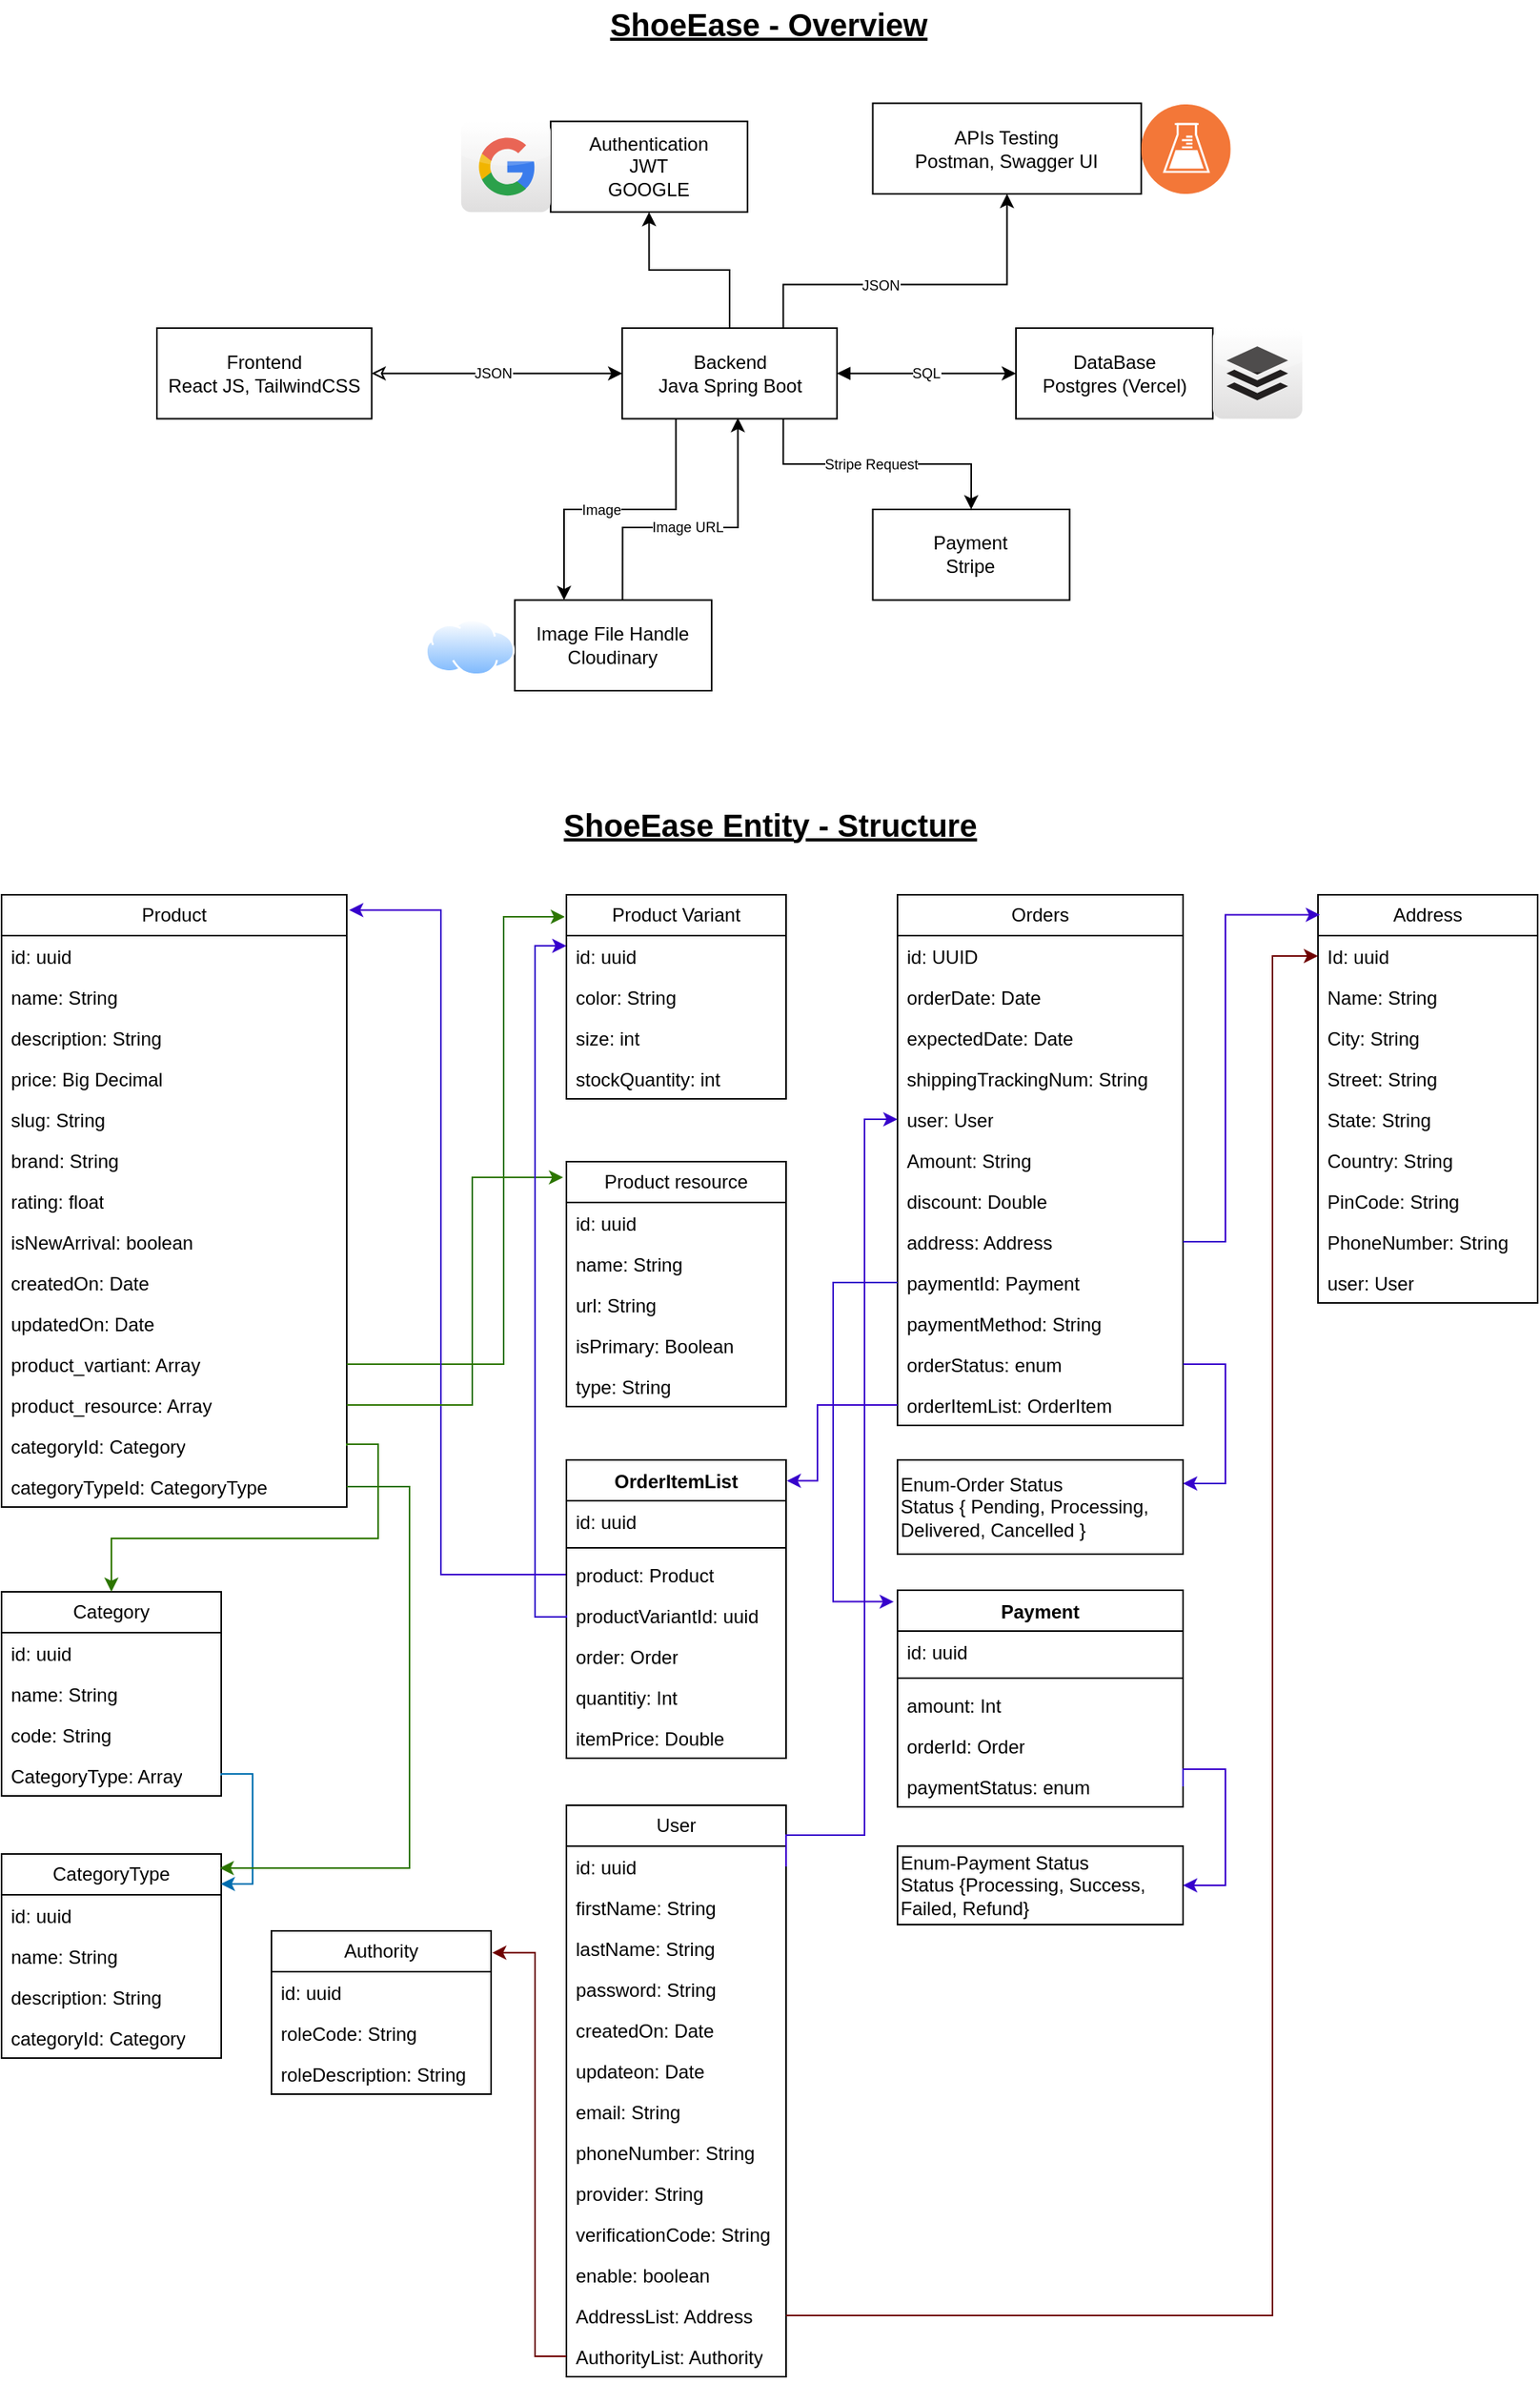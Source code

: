<mxfile version="28.2.7">
  <diagram name="Page-1" id="CezI7-oRxNXfgZPD77D8">
    <mxGraphModel dx="5673" dy="1873" grid="1" gridSize="10" guides="1" tooltips="1" connect="1" arrows="1" fold="1" page="1" pageScale="1" pageWidth="1100" pageHeight="850" background="#ffffff" math="0" shadow="0">
      <root>
        <mxCell id="0" />
        <mxCell id="1" parent="0" />
        <mxCell id="j6cdFjYOyo3_jv3cPoje-55" value="" style="group;strokeColor=none;" vertex="1" connectable="0" parent="1">
          <mxGeometry x="-2139" y="630" width="979" height="944" as="geometry" />
        </mxCell>
        <mxCell id="Wd_ysLeieM3UQZ-L9jFX-2" value="Orders" style="swimlane;fontStyle=0;childLayout=stackLayout;horizontal=1;startSize=26;fillColor=none;horizontalStack=0;resizeParent=1;resizeParentMax=0;resizeLast=0;collapsible=1;marginBottom=0;whiteSpace=wrap;html=1;" parent="j6cdFjYOyo3_jv3cPoje-55" vertex="1">
          <mxGeometry x="571" width="182" height="338" as="geometry" />
        </mxCell>
        <mxCell id="Wd_ysLeieM3UQZ-L9jFX-3" value="id: UUID" style="text;strokeColor=none;fillColor=none;align=left;verticalAlign=top;spacingLeft=4;spacingRight=4;overflow=hidden;rotatable=0;points=[[0,0.5],[1,0.5]];portConstraint=eastwest;whiteSpace=wrap;html=1;" parent="Wd_ysLeieM3UQZ-L9jFX-2" vertex="1">
          <mxGeometry y="26" width="182" height="26" as="geometry" />
        </mxCell>
        <mxCell id="Wd_ysLeieM3UQZ-L9jFX-5" value="orderDate: Date" style="text;strokeColor=none;fillColor=none;align=left;verticalAlign=top;spacingLeft=4;spacingRight=4;overflow=hidden;rotatable=0;points=[[0,0.5],[1,0.5]];portConstraint=eastwest;whiteSpace=wrap;html=1;" parent="Wd_ysLeieM3UQZ-L9jFX-2" vertex="1">
          <mxGeometry y="52" width="182" height="26" as="geometry" />
        </mxCell>
        <mxCell id="Wd_ysLeieM3UQZ-L9jFX-10" value="expectedDate: Date" style="text;strokeColor=none;fillColor=none;align=left;verticalAlign=top;spacingLeft=4;spacingRight=4;overflow=hidden;rotatable=0;points=[[0,0.5],[1,0.5]];portConstraint=eastwest;whiteSpace=wrap;html=1;" parent="Wd_ysLeieM3UQZ-L9jFX-2" vertex="1">
          <mxGeometry y="78" width="182" height="26" as="geometry" />
        </mxCell>
        <mxCell id="j6cdFjYOyo3_jv3cPoje-12" value="shippingTrackingNum: String" style="text;strokeColor=none;fillColor=none;align=left;verticalAlign=top;spacingLeft=4;spacingRight=4;overflow=hidden;rotatable=0;points=[[0,0.5],[1,0.5]];portConstraint=eastwest;whiteSpace=wrap;html=1;" vertex="1" parent="Wd_ysLeieM3UQZ-L9jFX-2">
          <mxGeometry y="104" width="182" height="26" as="geometry" />
        </mxCell>
        <mxCell id="j6cdFjYOyo3_jv3cPoje-13" value="user: User" style="text;strokeColor=none;fillColor=none;align=left;verticalAlign=top;spacingLeft=4;spacingRight=4;overflow=hidden;rotatable=0;points=[[0,0.5],[1,0.5]];portConstraint=eastwest;whiteSpace=wrap;html=1;" vertex="1" parent="Wd_ysLeieM3UQZ-L9jFX-2">
          <mxGeometry y="130" width="182" height="26" as="geometry" />
        </mxCell>
        <mxCell id="Wd_ysLeieM3UQZ-L9jFX-11" value="Amount: String" style="text;strokeColor=none;fillColor=none;align=left;verticalAlign=top;spacingLeft=4;spacingRight=4;overflow=hidden;rotatable=0;points=[[0,0.5],[1,0.5]];portConstraint=eastwest;whiteSpace=wrap;html=1;" parent="Wd_ysLeieM3UQZ-L9jFX-2" vertex="1">
          <mxGeometry y="156" width="182" height="26" as="geometry" />
        </mxCell>
        <mxCell id="j6cdFjYOyo3_jv3cPoje-15" value="discount: Double" style="text;strokeColor=none;fillColor=none;align=left;verticalAlign=top;spacingLeft=4;spacingRight=4;overflow=hidden;rotatable=0;points=[[0,0.5],[1,0.5]];portConstraint=eastwest;whiteSpace=wrap;html=1;" vertex="1" parent="Wd_ysLeieM3UQZ-L9jFX-2">
          <mxGeometry y="182" width="182" height="26" as="geometry" />
        </mxCell>
        <mxCell id="Wd_ysLeieM3UQZ-L9jFX-13" value="address: Address" style="text;strokeColor=none;fillColor=none;align=left;verticalAlign=top;spacingLeft=4;spacingRight=4;overflow=hidden;rotatable=0;points=[[0,0.5],[1,0.5]];portConstraint=eastwest;whiteSpace=wrap;html=1;" parent="Wd_ysLeieM3UQZ-L9jFX-2" vertex="1">
          <mxGeometry y="208" width="182" height="26" as="geometry" />
        </mxCell>
        <mxCell id="vIS2w4NYdQddxpPopDAP-5" value="paymentId: Payment" style="text;strokeColor=none;fillColor=none;align=left;verticalAlign=top;spacingLeft=4;spacingRight=4;overflow=hidden;rotatable=0;points=[[0,0.5],[1,0.5]];portConstraint=eastwest;whiteSpace=wrap;html=1;" parent="Wd_ysLeieM3UQZ-L9jFX-2" vertex="1">
          <mxGeometry y="234" width="182" height="26" as="geometry" />
        </mxCell>
        <mxCell id="Wd_ysLeieM3UQZ-L9jFX-4" value="paymentMethod: String&lt;div&gt;&lt;br&gt;&lt;/div&gt;" style="text;strokeColor=none;fillColor=none;align=left;verticalAlign=top;spacingLeft=4;spacingRight=4;overflow=hidden;rotatable=0;points=[[0,0.5],[1,0.5]];portConstraint=eastwest;whiteSpace=wrap;html=1;" parent="Wd_ysLeieM3UQZ-L9jFX-2" vertex="1">
          <mxGeometry y="260" width="182" height="26" as="geometry" />
        </mxCell>
        <mxCell id="Wd_ysLeieM3UQZ-L9jFX-12" value="orderStatus: enum" style="text;strokeColor=none;fillColor=none;align=left;verticalAlign=top;spacingLeft=4;spacingRight=4;overflow=hidden;rotatable=0;points=[[0,0.5],[1,0.5]];portConstraint=eastwest;whiteSpace=wrap;html=1;" parent="Wd_ysLeieM3UQZ-L9jFX-2" vertex="1">
          <mxGeometry y="286" width="182" height="26" as="geometry" />
        </mxCell>
        <mxCell id="j6cdFjYOyo3_jv3cPoje-14" value="orderItemList: OrderItem" style="text;strokeColor=none;fillColor=none;align=left;verticalAlign=top;spacingLeft=4;spacingRight=4;overflow=hidden;rotatable=0;points=[[0,0.5],[1,0.5]];portConstraint=eastwest;whiteSpace=wrap;html=1;" vertex="1" parent="Wd_ysLeieM3UQZ-L9jFX-2">
          <mxGeometry y="312" width="182" height="26" as="geometry" />
        </mxCell>
        <mxCell id="Wd_ysLeieM3UQZ-L9jFX-7" value="Enum-Order Status&lt;div&gt;Status { Pending, Processing, Delivered, Cancelled }&lt;/div&gt;" style="html=1;whiteSpace=wrap;align=left;" parent="j6cdFjYOyo3_jv3cPoje-55" vertex="1">
          <mxGeometry x="571" y="360" width="182" height="60" as="geometry" />
        </mxCell>
        <mxCell id="Wd_ysLeieM3UQZ-L9jFX-19" value="Address" style="swimlane;fontStyle=0;childLayout=stackLayout;horizontal=1;startSize=26;fillColor=none;horizontalStack=0;resizeParent=1;resizeParentMax=0;resizeLast=0;collapsible=1;marginBottom=0;whiteSpace=wrap;html=1;" parent="j6cdFjYOyo3_jv3cPoje-55" vertex="1">
          <mxGeometry x="839" width="140" height="260" as="geometry" />
        </mxCell>
        <mxCell id="Wd_ysLeieM3UQZ-L9jFX-20" value="Id: uuid" style="text;strokeColor=none;fillColor=none;align=left;verticalAlign=top;spacingLeft=4;spacingRight=4;overflow=hidden;rotatable=0;points=[[0,0.5],[1,0.5]];portConstraint=eastwest;whiteSpace=wrap;html=1;" parent="Wd_ysLeieM3UQZ-L9jFX-19" vertex="1">
          <mxGeometry y="26" width="140" height="26" as="geometry" />
        </mxCell>
        <mxCell id="Wd_ysLeieM3UQZ-L9jFX-21" value="Name: String" style="text;strokeColor=none;fillColor=none;align=left;verticalAlign=top;spacingLeft=4;spacingRight=4;overflow=hidden;rotatable=0;points=[[0,0.5],[1,0.5]];portConstraint=eastwest;whiteSpace=wrap;html=1;" parent="Wd_ysLeieM3UQZ-L9jFX-19" vertex="1">
          <mxGeometry y="52" width="140" height="26" as="geometry" />
        </mxCell>
        <mxCell id="Wd_ysLeieM3UQZ-L9jFX-22" value="City: String" style="text;strokeColor=none;fillColor=none;align=left;verticalAlign=top;spacingLeft=4;spacingRight=4;overflow=hidden;rotatable=0;points=[[0,0.5],[1,0.5]];portConstraint=eastwest;whiteSpace=wrap;html=1;" parent="Wd_ysLeieM3UQZ-L9jFX-19" vertex="1">
          <mxGeometry y="78" width="140" height="26" as="geometry" />
        </mxCell>
        <mxCell id="j6cdFjYOyo3_jv3cPoje-10" value="Street: String" style="text;strokeColor=none;fillColor=none;align=left;verticalAlign=top;spacingLeft=4;spacingRight=4;overflow=hidden;rotatable=0;points=[[0,0.5],[1,0.5]];portConstraint=eastwest;whiteSpace=wrap;html=1;" vertex="1" parent="Wd_ysLeieM3UQZ-L9jFX-19">
          <mxGeometry y="104" width="140" height="26" as="geometry" />
        </mxCell>
        <mxCell id="Wd_ysLeieM3UQZ-L9jFX-23" value="State: String" style="text;strokeColor=none;fillColor=none;align=left;verticalAlign=top;spacingLeft=4;spacingRight=4;overflow=hidden;rotatable=0;points=[[0,0.5],[1,0.5]];portConstraint=eastwest;whiteSpace=wrap;html=1;" parent="Wd_ysLeieM3UQZ-L9jFX-19" vertex="1">
          <mxGeometry y="130" width="140" height="26" as="geometry" />
        </mxCell>
        <mxCell id="Wd_ysLeieM3UQZ-L9jFX-24" value="Country: String" style="text;strokeColor=none;fillColor=none;align=left;verticalAlign=top;spacingLeft=4;spacingRight=4;overflow=hidden;rotatable=0;points=[[0,0.5],[1,0.5]];portConstraint=eastwest;whiteSpace=wrap;html=1;" parent="Wd_ysLeieM3UQZ-L9jFX-19" vertex="1">
          <mxGeometry y="156" width="140" height="26" as="geometry" />
        </mxCell>
        <mxCell id="Wd_ysLeieM3UQZ-L9jFX-25" value="PinCode: String" style="text;strokeColor=none;fillColor=none;align=left;verticalAlign=top;spacingLeft=4;spacingRight=4;overflow=hidden;rotatable=0;points=[[0,0.5],[1,0.5]];portConstraint=eastwest;whiteSpace=wrap;html=1;" parent="Wd_ysLeieM3UQZ-L9jFX-19" vertex="1">
          <mxGeometry y="182" width="140" height="26" as="geometry" />
        </mxCell>
        <mxCell id="j6cdFjYOyo3_jv3cPoje-9" value="PhoneNumber: String" style="text;strokeColor=none;fillColor=none;align=left;verticalAlign=top;spacingLeft=4;spacingRight=4;overflow=hidden;rotatable=0;points=[[0,0.5],[1,0.5]];portConstraint=eastwest;whiteSpace=wrap;html=1;" vertex="1" parent="Wd_ysLeieM3UQZ-L9jFX-19">
          <mxGeometry y="208" width="140" height="26" as="geometry" />
        </mxCell>
        <mxCell id="j6cdFjYOyo3_jv3cPoje-11" value="user: User" style="text;strokeColor=none;fillColor=none;align=left;verticalAlign=top;spacingLeft=4;spacingRight=4;overflow=hidden;rotatable=0;points=[[0,0.5],[1,0.5]];portConstraint=eastwest;whiteSpace=wrap;html=1;" vertex="1" parent="Wd_ysLeieM3UQZ-L9jFX-19">
          <mxGeometry y="234" width="140" height="26" as="geometry" />
        </mxCell>
        <mxCell id="Wd_ysLeieM3UQZ-L9jFX-27" value="Product" style="swimlane;fontStyle=0;childLayout=stackLayout;horizontal=1;startSize=26;fillColor=none;horizontalStack=0;resizeParent=1;resizeParentMax=0;resizeLast=0;collapsible=1;marginBottom=0;whiteSpace=wrap;html=1;" parent="j6cdFjYOyo3_jv3cPoje-55" vertex="1">
          <mxGeometry width="220" height="390" as="geometry" />
        </mxCell>
        <mxCell id="Wd_ysLeieM3UQZ-L9jFX-28" value="id: uuid" style="text;strokeColor=none;fillColor=none;align=left;verticalAlign=top;spacingLeft=4;spacingRight=4;overflow=hidden;rotatable=0;points=[[0,0.5],[1,0.5]];portConstraint=eastwest;whiteSpace=wrap;html=1;" parent="Wd_ysLeieM3UQZ-L9jFX-27" vertex="1">
          <mxGeometry y="26" width="220" height="26" as="geometry" />
        </mxCell>
        <mxCell id="Wd_ysLeieM3UQZ-L9jFX-29" value="name: String" style="text;strokeColor=none;fillColor=none;align=left;verticalAlign=top;spacingLeft=4;spacingRight=4;overflow=hidden;rotatable=0;points=[[0,0.5],[1,0.5]];portConstraint=eastwest;whiteSpace=wrap;html=1;" parent="Wd_ysLeieM3UQZ-L9jFX-27" vertex="1">
          <mxGeometry y="52" width="220" height="26" as="geometry" />
        </mxCell>
        <mxCell id="Wd_ysLeieM3UQZ-L9jFX-42" value="description: String" style="text;strokeColor=none;fillColor=none;align=left;verticalAlign=top;spacingLeft=4;spacingRight=4;overflow=hidden;rotatable=0;points=[[0,0.5],[1,0.5]];portConstraint=eastwest;whiteSpace=wrap;html=1;" parent="Wd_ysLeieM3UQZ-L9jFX-27" vertex="1">
          <mxGeometry y="78" width="220" height="26" as="geometry" />
        </mxCell>
        <mxCell id="j6cdFjYOyo3_jv3cPoje-1" value="price: Big Decimal" style="text;strokeColor=none;fillColor=none;align=left;verticalAlign=top;spacingLeft=4;spacingRight=4;overflow=hidden;rotatable=0;points=[[0,0.5],[1,0.5]];portConstraint=eastwest;whiteSpace=wrap;html=1;" vertex="1" parent="Wd_ysLeieM3UQZ-L9jFX-27">
          <mxGeometry y="104" width="220" height="26" as="geometry" />
        </mxCell>
        <mxCell id="Wd_ysLeieM3UQZ-L9jFX-30" value="slug:&lt;span style=&quot;color: rgba(0, 0, 0, 0); font-family: monospace; font-size: 0px; text-wrap-mode: nowrap;&quot;&gt;%3CmxGraphModel%3E%3Croot%3E%3CmxCell%20id%3D%220%22%2F%3E%3CmxCell%20id%3D%221%22%20parent%3D%220%22%2F%3E%3CmxCell%20id%3D%222%22%20value%3D%22color%3A%20String%22%20style%3D%22text%3BstrokeColor%3Dnone%3BfillColor%3Dnone%3Balign%3Dleft%3BverticalAlign%3Dtop%3BspacingLeft%3D4%3BspacingRight%3D4%3Boverflow%3Dhidden%3Brotatable%3D0%3Bpoints%3D%5B%5B0%2C0.5%5D%2C%5B1%2C0.5%5D%5D%3BportConstraint%3Deastwest%3BwhiteSpace%3Dwrap%3Bhtml%3D1%3B%22%20vertex%3D%221%22%20parent%3D%221%22%3E%3CmxGeometry%20x%3D%22-680%22%20y%3D%22478%22%20width%3D%22140%22%20height%3D%2226%22%20as%3D%22geometry%22%2F%3E%3C%2FmxCell%3E%3C%2Froot%3E%3C%2FmxGraphModel%3E&lt;/span&gt;&amp;nbsp;String&lt;span style=&quot;color: rgba(0, 0, 0, 0); font-family: monospace; font-size: 0px; text-wrap-mode: nowrap;&quot;&gt;%3CmxGraphModel%3E%3Croot%3E%3CmxCell%20id%3D%220%22%2F%3E%3CmxCell%20id%3D%221%22%20parent%3D%220%22%2F%3E%3CmxCell%20id%3D%222%22%20value%3D%22color%3A%20String%22%20style%3D%22text%3BstrokeColor%3Dnone%3BfillColor%3Dnone%3Balign%3Dleft%3BverticalAlign%3Dtop%3BspacingLeft%3D4%3BspacingRight%3D4%3Boverflow%3Dhidden%3Brotatable%3D0%3Bpoints%3D%5B%5B0%2C0.5%5D%2C%5B1%2C0.5%5D%5D%3BportConstraint%3Deastwest%3BwhiteSpace%3Dwrap%3Bhtml%3D1%3B%22%20vertex%3D%221%22%20parent%3D%221%22%3E%3CmxGeometry%20x%3D%22-680%22%20y%3D%22478%22%20width%3D%22140%22%20height%3D%2226%22%20as%3D%22geometry%22%2F%3E%3C%2FmxCell%3E%3C%2Froot%3E%3C%2FmxGraphModel%3E&lt;/span&gt;" style="text;strokeColor=none;fillColor=none;align=left;verticalAlign=top;spacingLeft=4;spacingRight=4;overflow=hidden;rotatable=0;points=[[0,0.5],[1,0.5]];portConstraint=eastwest;whiteSpace=wrap;html=1;" parent="Wd_ysLeieM3UQZ-L9jFX-27" vertex="1">
          <mxGeometry y="130" width="220" height="26" as="geometry" />
        </mxCell>
        <mxCell id="j6cdFjYOyo3_jv3cPoje-2" value="brand:&lt;span style=&quot;color: rgba(0, 0, 0, 0); font-family: monospace; font-size: 0px; text-wrap-mode: nowrap;&quot;&gt;%3CmxGraphModel%3E%3Croot%3E%3CmxCell%20id%3D%220%22%2F%3E%3CmxCell%20id%3D%221%22%20parent%3D%220%22%2F%3E%3CmxCell%20id%3D%222%22%20value%3D%22color%3A%20String%22%20style%3D%22text%3BstrokeColor%3Dnone%3BfillColor%3Dnone%3Balign%3Dleft%3BverticalAlign%3Dtop%3BspacingLeft%3D4%3BspacingRight%3D4%3Boverflow%3Dhidden%3Brotatable%3D0%3Bpoints%3D%5B%5B0%2C0.5%5D%2C%5B1%2C0.5%5D%5D%3BportConstraint%3Deastwest%3BwhiteSpace%3Dwrap%3Bhtml%3D1%3B%22%20vertex%3D%221%22%20parent%3D%221%22%3E%3CmxGeometry%20x%3D%22-680%22%20y%3D%22478%22%20width%3D%22140%22%20height%3D%2226%22%20as%3D%22geometry%22%2F%3E%3C%2FmxCell%3E%3C%2Froot%3E%3C%2FmxGraphModel%3E&lt;/span&gt;&amp;nbsp;String&lt;span style=&quot;color: rgba(0, 0, 0, 0); font-family: monospace; font-size: 0px; text-wrap-mode: nowrap;&quot;&gt;%3CmxGraphModel%3E%3Croot%3E%3CmxCell%20id%3D%220%22%2F%3E%3CmxCell%20id%3D%221%22%20parent%3D%220%22%2F%3E%3CmxCell%20id%3D%222%22%20value%3D%22color%3A%20String%22%20style%3D%22text%3BstrokeColor%3Dnone%3BfillColor%3Dnone%3Balign%3Dleft%3BverticalAlign%3Dtop%3BspacingLeft%3D4%3BspacingRight%3D4%3Boverflow%3Dhidden%3Brotatable%3D0%3Bpoints%3D%5B%5B0%2C0.5%5D%2C%5B1%2C0.5%5D%5D%3BportConstraint%3Deastwest%3BwhiteSpace%3Dwrap%3Bhtml%3D1%3B%22%20vertex%3D%221%22%20parent%3D%221%22%3E%3CmxGeometry%20x%3D%22-680%22%20y%3D%22478%22%20width%3D%22140%22%20height%3D%2226%22%20as%3D%22geometry%22%2F%3E%3C%2FmxCell%3E%3C%2Froot%3E%3C%2FmxGraphModel%3E&lt;/span&gt;" style="text;strokeColor=none;fillColor=none;align=left;verticalAlign=top;spacingLeft=4;spacingRight=4;overflow=hidden;rotatable=0;points=[[0,0.5],[1,0.5]];portConstraint=eastwest;whiteSpace=wrap;html=1;" vertex="1" parent="Wd_ysLeieM3UQZ-L9jFX-27">
          <mxGeometry y="156" width="220" height="26" as="geometry" />
        </mxCell>
        <mxCell id="j6cdFjYOyo3_jv3cPoje-3" value="rating:&lt;span style=&quot;color: rgba(0, 0, 0, 0); font-family: monospace; font-size: 0px; text-wrap-mode: nowrap;&quot;&gt;%3CmxGraphModel%3E%3Croot%3E%3CmxCell%20id%3D%220%22%2F%3E%3CmxCell%20id%3D%221%22%20parent%3D%220%22%2F%3E%3CmxCell%20id%3D%222%22%20value%3D%22color%3A%20String%22%20style%3D%22text%3BstrokeColor%3Dnone%3BfillColor%3Dnone%3Balign%3Dleft%3BverticalAlign%3Dtop%3BspacingLeft%3D4%3BspacingRight%3D4%3Boverflow%3Dhidden%3Brotatable%3D0%3Bpoints%3D%5B%5B0%2C0.5%5D%2C%5B1%2C0.5%5D%5D%3BportConstraint%3Deastwest%3BwhiteSpace%3Dwrap%3Bhtml%3D1%3B%22%20vertex%3D%221%22%20parent%3D%221%22%3E%3CmxGeometry%20x%3D%22-680%22%20y%3D%22478%22%20width%3D%22140%22%20height%3D%2226%22%20as%3D%22geometry%22%2F%3E%3C%2FmxCell%3E%3C%2Froot%3E%3C%2FmxGraphModel%3E&lt;/span&gt;&amp;nbsp;float&lt;span style=&quot;color: rgba(0, 0, 0, 0); font-family: monospace; font-size: 0px; text-wrap-mode: nowrap;&quot;&gt;%3CmxGraphModel%3E%3Croot%3E%3CmxCell%20id%3D%220%22%2F%3E%3CmxCell%20id%3D%221%22%20parent%3D%220%22%2F%3E%3CmxCell%20id%3D%222%22%20value%3D%22color%3A%20String%22%20style%3D%22text%3BstrokeColor%3Dnone%3BfillColor%3Dnone%3Balign%3Dleft%3BverticalAlign%3Dtop%3BspacingLeft%3D4%3BspacingRight%3D4%3Boverflow%3Dhidden%3Brotatable%3D0%3Bpoints%3D%5B%5B0%2C0.5%5D%2C%5B1%2C0.5%5D%5D%3BportConstraint%3Deastwest%3BwhiteSpace%3Dwrap%3Bhtml%3D1%3B%22%20vertex%3D%221%22%20parent%3D%221%22%3E%3CmxGeometry%20x%3D%22-680%22%20y%3D%22478%22%20width%3D%22140%22%20height%3D%2226%22%20as%3D%22geometry%22%2F%3E%3C%2FmxCell%3E%3C%2Froot%3E%3C%2FmxGraphModel%3E&lt;/span&gt;" style="text;strokeColor=none;fillColor=none;align=left;verticalAlign=top;spacingLeft=4;spacingRight=4;overflow=hidden;rotatable=0;points=[[0,0.5],[1,0.5]];portConstraint=eastwest;whiteSpace=wrap;html=1;" vertex="1" parent="Wd_ysLeieM3UQZ-L9jFX-27">
          <mxGeometry y="182" width="220" height="26" as="geometry" />
        </mxCell>
        <mxCell id="j6cdFjYOyo3_jv3cPoje-4" value="isNewArrival: boolean" style="text;strokeColor=none;fillColor=none;align=left;verticalAlign=top;spacingLeft=4;spacingRight=4;overflow=hidden;rotatable=0;points=[[0,0.5],[1,0.5]];portConstraint=eastwest;whiteSpace=wrap;html=1;" vertex="1" parent="Wd_ysLeieM3UQZ-L9jFX-27">
          <mxGeometry y="208" width="220" height="26" as="geometry" />
        </mxCell>
        <mxCell id="Wd_ysLeieM3UQZ-L9jFX-40" value="createdOn: Date" style="text;strokeColor=none;fillColor=none;align=left;verticalAlign=top;spacingLeft=4;spacingRight=4;overflow=hidden;rotatable=0;points=[[0,0.5],[1,0.5]];portConstraint=eastwest;whiteSpace=wrap;html=1;" parent="Wd_ysLeieM3UQZ-L9jFX-27" vertex="1">
          <mxGeometry y="234" width="220" height="26" as="geometry" />
        </mxCell>
        <mxCell id="Wd_ysLeieM3UQZ-L9jFX-41" value="updatedOn: Date" style="text;strokeColor=none;fillColor=none;align=left;verticalAlign=top;spacingLeft=4;spacingRight=4;overflow=hidden;rotatable=0;points=[[0,0.5],[1,0.5]];portConstraint=eastwest;whiteSpace=wrap;html=1;" parent="Wd_ysLeieM3UQZ-L9jFX-27" vertex="1">
          <mxGeometry y="260" width="220" height="26" as="geometry" />
        </mxCell>
        <mxCell id="Wd_ysLeieM3UQZ-L9jFX-43" value="product_vartiant: Array" style="text;strokeColor=none;fillColor=none;align=left;verticalAlign=top;spacingLeft=4;spacingRight=4;overflow=hidden;rotatable=0;points=[[0,0.5],[1,0.5]];portConstraint=eastwest;whiteSpace=wrap;html=1;" parent="Wd_ysLeieM3UQZ-L9jFX-27" vertex="1">
          <mxGeometry y="286" width="220" height="26" as="geometry" />
        </mxCell>
        <mxCell id="Wd_ysLeieM3UQZ-L9jFX-44" value="product_resource: Array" style="text;strokeColor=none;fillColor=none;align=left;verticalAlign=top;spacingLeft=4;spacingRight=4;overflow=hidden;rotatable=0;points=[[0,0.5],[1,0.5]];portConstraint=eastwest;whiteSpace=wrap;html=1;" parent="Wd_ysLeieM3UQZ-L9jFX-27" vertex="1">
          <mxGeometry y="312" width="220" height="26" as="geometry" />
        </mxCell>
        <mxCell id="Wd_ysLeieM3UQZ-L9jFX-47" value="categoryId: Category" style="text;strokeColor=none;fillColor=none;align=left;verticalAlign=top;spacingLeft=4;spacingRight=4;overflow=hidden;rotatable=0;points=[[0,0.5],[1,0.5]];portConstraint=eastwest;whiteSpace=wrap;html=1;" parent="Wd_ysLeieM3UQZ-L9jFX-27" vertex="1">
          <mxGeometry y="338" width="220" height="26" as="geometry" />
        </mxCell>
        <mxCell id="Wd_ysLeieM3UQZ-L9jFX-48" value="categoryTypeId: CategoryType" style="text;strokeColor=none;fillColor=none;align=left;verticalAlign=top;spacingLeft=4;spacingRight=4;overflow=hidden;rotatable=0;points=[[0,0.5],[1,0.5]];portConstraint=eastwest;whiteSpace=wrap;html=1;" parent="Wd_ysLeieM3UQZ-L9jFX-27" vertex="1">
          <mxGeometry y="364" width="220" height="26" as="geometry" />
        </mxCell>
        <mxCell id="Wd_ysLeieM3UQZ-L9jFX-31" value="Product Variant" style="swimlane;fontStyle=0;childLayout=stackLayout;horizontal=1;startSize=26;fillColor=none;horizontalStack=0;resizeParent=1;resizeParentMax=0;resizeLast=0;collapsible=1;marginBottom=0;whiteSpace=wrap;html=1;" parent="j6cdFjYOyo3_jv3cPoje-55" vertex="1">
          <mxGeometry x="360" width="140" height="130" as="geometry" />
        </mxCell>
        <mxCell id="Wd_ysLeieM3UQZ-L9jFX-32" value="id: uuid" style="text;strokeColor=none;fillColor=none;align=left;verticalAlign=top;spacingLeft=4;spacingRight=4;overflow=hidden;rotatable=0;points=[[0,0.5],[1,0.5]];portConstraint=eastwest;whiteSpace=wrap;html=1;" parent="Wd_ysLeieM3UQZ-L9jFX-31" vertex="1">
          <mxGeometry y="26" width="140" height="26" as="geometry" />
        </mxCell>
        <mxCell id="Wd_ysLeieM3UQZ-L9jFX-34" value="color: String" style="text;strokeColor=none;fillColor=none;align=left;verticalAlign=top;spacingLeft=4;spacingRight=4;overflow=hidden;rotatable=0;points=[[0,0.5],[1,0.5]];portConstraint=eastwest;whiteSpace=wrap;html=1;" parent="Wd_ysLeieM3UQZ-L9jFX-31" vertex="1">
          <mxGeometry y="52" width="140" height="26" as="geometry" />
        </mxCell>
        <mxCell id="Wd_ysLeieM3UQZ-L9jFX-33" value="size: int" style="text;strokeColor=none;fillColor=none;align=left;verticalAlign=top;spacingLeft=4;spacingRight=4;overflow=hidden;rotatable=0;points=[[0,0.5],[1,0.5]];portConstraint=eastwest;whiteSpace=wrap;html=1;" parent="Wd_ysLeieM3UQZ-L9jFX-31" vertex="1">
          <mxGeometry y="78" width="140" height="26" as="geometry" />
        </mxCell>
        <mxCell id="j6cdFjYOyo3_jv3cPoje-5" value="stockQuantity: int" style="text;strokeColor=none;fillColor=none;align=left;verticalAlign=top;spacingLeft=4;spacingRight=4;overflow=hidden;rotatable=0;points=[[0,0.5],[1,0.5]];portConstraint=eastwest;whiteSpace=wrap;html=1;" vertex="1" parent="Wd_ysLeieM3UQZ-L9jFX-31">
          <mxGeometry y="104" width="140" height="26" as="geometry" />
        </mxCell>
        <mxCell id="Wd_ysLeieM3UQZ-L9jFX-35" value="Product resource" style="swimlane;fontStyle=0;childLayout=stackLayout;horizontal=1;startSize=26;fillColor=none;horizontalStack=0;resizeParent=1;resizeParentMax=0;resizeLast=0;collapsible=1;marginBottom=0;whiteSpace=wrap;html=1;" parent="j6cdFjYOyo3_jv3cPoje-55" vertex="1">
          <mxGeometry x="360" y="170" width="140" height="156" as="geometry" />
        </mxCell>
        <mxCell id="Wd_ysLeieM3UQZ-L9jFX-36" value="id: uuid" style="text;strokeColor=none;fillColor=none;align=left;verticalAlign=top;spacingLeft=4;spacingRight=4;overflow=hidden;rotatable=0;points=[[0,0.5],[1,0.5]];portConstraint=eastwest;whiteSpace=wrap;html=1;" parent="Wd_ysLeieM3UQZ-L9jFX-35" vertex="1">
          <mxGeometry y="26" width="140" height="26" as="geometry" />
        </mxCell>
        <mxCell id="Wd_ysLeieM3UQZ-L9jFX-37" value="name: String" style="text;strokeColor=none;fillColor=none;align=left;verticalAlign=top;spacingLeft=4;spacingRight=4;overflow=hidden;rotatable=0;points=[[0,0.5],[1,0.5]];portConstraint=eastwest;whiteSpace=wrap;html=1;" parent="Wd_ysLeieM3UQZ-L9jFX-35" vertex="1">
          <mxGeometry y="52" width="140" height="26" as="geometry" />
        </mxCell>
        <mxCell id="j6cdFjYOyo3_jv3cPoje-6" value="url: String" style="text;strokeColor=none;fillColor=none;align=left;verticalAlign=top;spacingLeft=4;spacingRight=4;overflow=hidden;rotatable=0;points=[[0,0.5],[1,0.5]];portConstraint=eastwest;whiteSpace=wrap;html=1;" vertex="1" parent="Wd_ysLeieM3UQZ-L9jFX-35">
          <mxGeometry y="78" width="140" height="26" as="geometry" />
        </mxCell>
        <mxCell id="j6cdFjYOyo3_jv3cPoje-8" value="isPrimary: Boolean" style="text;strokeColor=none;fillColor=none;align=left;verticalAlign=top;spacingLeft=4;spacingRight=4;overflow=hidden;rotatable=0;points=[[0,0.5],[1,0.5]];portConstraint=eastwest;whiteSpace=wrap;html=1;" vertex="1" parent="Wd_ysLeieM3UQZ-L9jFX-35">
          <mxGeometry y="104" width="140" height="26" as="geometry" />
        </mxCell>
        <mxCell id="j6cdFjYOyo3_jv3cPoje-7" value="type: String" style="text;strokeColor=none;fillColor=none;align=left;verticalAlign=top;spacingLeft=4;spacingRight=4;overflow=hidden;rotatable=0;points=[[0,0.5],[1,0.5]];portConstraint=eastwest;whiteSpace=wrap;html=1;" vertex="1" parent="Wd_ysLeieM3UQZ-L9jFX-35">
          <mxGeometry y="130" width="140" height="26" as="geometry" />
        </mxCell>
        <mxCell id="Wd_ysLeieM3UQZ-L9jFX-45" style="edgeStyle=orthogonalEdgeStyle;rounded=0;orthogonalLoop=1;jettySize=auto;html=1;exitX=1;exitY=0.5;exitDx=0;exitDy=0;entryX=-0.007;entryY=0.108;entryDx=0;entryDy=0;entryPerimeter=0;fillColor=#60a917;strokeColor=#2D7600;" parent="j6cdFjYOyo3_jv3cPoje-55" source="Wd_ysLeieM3UQZ-L9jFX-43" target="Wd_ysLeieM3UQZ-L9jFX-31" edge="1">
          <mxGeometry relative="1" as="geometry">
            <Array as="points">
              <mxPoint x="320" y="299" />
              <mxPoint x="320" y="14" />
            </Array>
          </mxGeometry>
        </mxCell>
        <mxCell id="Wd_ysLeieM3UQZ-L9jFX-49" value="Category" style="swimlane;fontStyle=0;childLayout=stackLayout;horizontal=1;startSize=26;fillColor=none;horizontalStack=0;resizeParent=1;resizeParentMax=0;resizeLast=0;collapsible=1;marginBottom=0;whiteSpace=wrap;html=1;" parent="j6cdFjYOyo3_jv3cPoje-55" vertex="1">
          <mxGeometry y="444" width="140" height="130" as="geometry" />
        </mxCell>
        <mxCell id="Wd_ysLeieM3UQZ-L9jFX-50" value="id: uuid" style="text;strokeColor=none;fillColor=none;align=left;verticalAlign=top;spacingLeft=4;spacingRight=4;overflow=hidden;rotatable=0;points=[[0,0.5],[1,0.5]];portConstraint=eastwest;whiteSpace=wrap;html=1;" parent="Wd_ysLeieM3UQZ-L9jFX-49" vertex="1">
          <mxGeometry y="26" width="140" height="26" as="geometry" />
        </mxCell>
        <mxCell id="Wd_ysLeieM3UQZ-L9jFX-51" value="name: String" style="text;strokeColor=none;fillColor=none;align=left;verticalAlign=top;spacingLeft=4;spacingRight=4;overflow=hidden;rotatable=0;points=[[0,0.5],[1,0.5]];portConstraint=eastwest;whiteSpace=wrap;html=1;" parent="Wd_ysLeieM3UQZ-L9jFX-49" vertex="1">
          <mxGeometry y="52" width="140" height="26" as="geometry" />
        </mxCell>
        <mxCell id="Wd_ysLeieM3UQZ-L9jFX-52" value="code: String" style="text;strokeColor=none;fillColor=none;align=left;verticalAlign=top;spacingLeft=4;spacingRight=4;overflow=hidden;rotatable=0;points=[[0,0.5],[1,0.5]];portConstraint=eastwest;whiteSpace=wrap;html=1;" parent="Wd_ysLeieM3UQZ-L9jFX-49" vertex="1">
          <mxGeometry y="78" width="140" height="26" as="geometry" />
        </mxCell>
        <mxCell id="Wd_ysLeieM3UQZ-L9jFX-65" value="CategoryType: Array" style="text;strokeColor=none;fillColor=none;align=left;verticalAlign=top;spacingLeft=4;spacingRight=4;overflow=hidden;rotatable=0;points=[[0,0.5],[1,0.5]];portConstraint=eastwest;whiteSpace=wrap;html=1;" parent="Wd_ysLeieM3UQZ-L9jFX-49" vertex="1">
          <mxGeometry y="104" width="140" height="26" as="geometry" />
        </mxCell>
        <mxCell id="Wd_ysLeieM3UQZ-L9jFX-53" value="CategoryType" style="swimlane;fontStyle=0;childLayout=stackLayout;horizontal=1;startSize=26;fillColor=none;horizontalStack=0;resizeParent=1;resizeParentMax=0;resizeLast=0;collapsible=1;marginBottom=0;whiteSpace=wrap;html=1;" parent="j6cdFjYOyo3_jv3cPoje-55" vertex="1">
          <mxGeometry y="611" width="140" height="130" as="geometry" />
        </mxCell>
        <mxCell id="Wd_ysLeieM3UQZ-L9jFX-54" value="id: uuid" style="text;strokeColor=none;fillColor=none;align=left;verticalAlign=top;spacingLeft=4;spacingRight=4;overflow=hidden;rotatable=0;points=[[0,0.5],[1,0.5]];portConstraint=eastwest;whiteSpace=wrap;html=1;" parent="Wd_ysLeieM3UQZ-L9jFX-53" vertex="1">
          <mxGeometry y="26" width="140" height="26" as="geometry" />
        </mxCell>
        <mxCell id="Wd_ysLeieM3UQZ-L9jFX-55" value="name: String" style="text;strokeColor=none;fillColor=none;align=left;verticalAlign=top;spacingLeft=4;spacingRight=4;overflow=hidden;rotatable=0;points=[[0,0.5],[1,0.5]];portConstraint=eastwest;whiteSpace=wrap;html=1;" parent="Wd_ysLeieM3UQZ-L9jFX-53" vertex="1">
          <mxGeometry y="52" width="140" height="26" as="geometry" />
        </mxCell>
        <mxCell id="Wd_ysLeieM3UQZ-L9jFX-56" value="description: String" style="text;strokeColor=none;fillColor=none;align=left;verticalAlign=top;spacingLeft=4;spacingRight=4;overflow=hidden;rotatable=0;points=[[0,0.5],[1,0.5]];portConstraint=eastwest;whiteSpace=wrap;html=1;" parent="Wd_ysLeieM3UQZ-L9jFX-53" vertex="1">
          <mxGeometry y="78" width="140" height="26" as="geometry" />
        </mxCell>
        <mxCell id="Wd_ysLeieM3UQZ-L9jFX-61" value="categoryId: Category" style="text;strokeColor=none;fillColor=none;align=left;verticalAlign=top;spacingLeft=4;spacingRight=4;overflow=hidden;rotatable=0;points=[[0,0.5],[1,0.5]];portConstraint=eastwest;whiteSpace=wrap;html=1;" parent="Wd_ysLeieM3UQZ-L9jFX-53" vertex="1">
          <mxGeometry y="104" width="140" height="26" as="geometry" />
        </mxCell>
        <mxCell id="Wd_ysLeieM3UQZ-L9jFX-63" style="edgeStyle=orthogonalEdgeStyle;rounded=0;orthogonalLoop=1;jettySize=auto;html=1;exitX=1;exitY=0.5;exitDx=0;exitDy=0;entryX=0.5;entryY=0;entryDx=0;entryDy=0;fillColor=#60a917;strokeColor=#2D7600;" parent="j6cdFjYOyo3_jv3cPoje-55" source="Wd_ysLeieM3UQZ-L9jFX-47" edge="1" target="Wd_ysLeieM3UQZ-L9jFX-49">
          <mxGeometry relative="1" as="geometry">
            <mxPoint x="210" y="247" as="sourcePoint" />
            <mxPoint x="60" y="320.0" as="targetPoint" />
            <Array as="points">
              <mxPoint x="220" y="350" />
              <mxPoint x="240" y="350" />
              <mxPoint x="240" y="410" />
              <mxPoint x="70" y="410" />
            </Array>
          </mxGeometry>
        </mxCell>
        <mxCell id="vIS2w4NYdQddxpPopDAP-6" value="Payment" style="swimlane;fontStyle=1;align=center;verticalAlign=top;childLayout=stackLayout;horizontal=1;startSize=26;horizontalStack=0;resizeParent=1;resizeParentMax=0;resizeLast=0;collapsible=1;marginBottom=0;whiteSpace=wrap;html=1;" parent="j6cdFjYOyo3_jv3cPoje-55" vertex="1">
          <mxGeometry x="571" y="443" width="182" height="138" as="geometry" />
        </mxCell>
        <mxCell id="vIS2w4NYdQddxpPopDAP-7" value="id: uuid" style="text;strokeColor=none;fillColor=none;align=left;verticalAlign=top;spacingLeft=4;spacingRight=4;overflow=hidden;rotatable=0;points=[[0,0.5],[1,0.5]];portConstraint=eastwest;whiteSpace=wrap;html=1;" parent="vIS2w4NYdQddxpPopDAP-6" vertex="1">
          <mxGeometry y="26" width="182" height="26" as="geometry" />
        </mxCell>
        <mxCell id="vIS2w4NYdQddxpPopDAP-8" value="" style="line;strokeWidth=1;fillColor=none;align=left;verticalAlign=middle;spacingTop=-1;spacingLeft=3;spacingRight=3;rotatable=0;labelPosition=right;points=[];portConstraint=eastwest;strokeColor=inherit;" parent="vIS2w4NYdQddxpPopDAP-6" vertex="1">
          <mxGeometry y="52" width="182" height="8" as="geometry" />
        </mxCell>
        <mxCell id="vIS2w4NYdQddxpPopDAP-9" value="amount: Int" style="text;strokeColor=none;fillColor=none;align=left;verticalAlign=top;spacingLeft=4;spacingRight=4;overflow=hidden;rotatable=0;points=[[0,0.5],[1,0.5]];portConstraint=eastwest;whiteSpace=wrap;html=1;" parent="vIS2w4NYdQddxpPopDAP-6" vertex="1">
          <mxGeometry y="60" width="182" height="26" as="geometry" />
        </mxCell>
        <mxCell id="vIS2w4NYdQddxpPopDAP-10" value="orderId: Order" style="text;strokeColor=none;fillColor=none;align=left;verticalAlign=top;spacingLeft=4;spacingRight=4;overflow=hidden;rotatable=0;points=[[0,0.5],[1,0.5]];portConstraint=eastwest;whiteSpace=wrap;html=1;" parent="vIS2w4NYdQddxpPopDAP-6" vertex="1">
          <mxGeometry y="86" width="182" height="26" as="geometry" />
        </mxCell>
        <mxCell id="vIS2w4NYdQddxpPopDAP-11" value="paymentStatus: enum" style="text;strokeColor=none;fillColor=none;align=left;verticalAlign=top;spacingLeft=4;spacingRight=4;overflow=hidden;rotatable=0;points=[[0,0.5],[1,0.5]];portConstraint=eastwest;whiteSpace=wrap;html=1;" parent="vIS2w4NYdQddxpPopDAP-6" vertex="1">
          <mxGeometry y="112" width="182" height="26" as="geometry" />
        </mxCell>
        <mxCell id="vIS2w4NYdQddxpPopDAP-13" value="Enum-Payment Status&lt;br&gt;Status {Processing, Success, Failed, Refund}" style="html=1;whiteSpace=wrap;align=left;" parent="j6cdFjYOyo3_jv3cPoje-55" vertex="1">
          <mxGeometry x="571" y="606" width="182" height="50" as="geometry" />
        </mxCell>
        <mxCell id="vIS2w4NYdQddxpPopDAP-17" style="edgeStyle=orthogonalEdgeStyle;rounded=0;orthogonalLoop=1;jettySize=auto;html=1;exitX=1;exitY=0.5;exitDx=0;exitDy=0;entryX=1;entryY=0.25;entryDx=0;entryDy=0;fillColor=#6a00ff;strokeColor=#3700CC;" parent="j6cdFjYOyo3_jv3cPoje-55" source="Wd_ysLeieM3UQZ-L9jFX-12" target="Wd_ysLeieM3UQZ-L9jFX-7" edge="1">
          <mxGeometry relative="1" as="geometry">
            <Array as="points">
              <mxPoint x="780" y="299" />
              <mxPoint x="780" y="375" />
            </Array>
          </mxGeometry>
        </mxCell>
        <mxCell id="vIS2w4NYdQddxpPopDAP-19" style="edgeStyle=orthogonalEdgeStyle;rounded=0;orthogonalLoop=1;jettySize=auto;html=1;exitX=0;exitY=0.5;exitDx=0;exitDy=0;entryX=-0.013;entryY=0.053;entryDx=0;entryDy=0;entryPerimeter=0;fillColor=#6a00ff;strokeColor=#3700CC;" parent="j6cdFjYOyo3_jv3cPoje-55" source="vIS2w4NYdQddxpPopDAP-5" target="vIS2w4NYdQddxpPopDAP-6" edge="1">
          <mxGeometry relative="1" as="geometry">
            <mxPoint x="432.8" y="244" as="sourcePoint" />
            <mxPoint x="440" y="440" as="targetPoint" />
            <Array as="points">
              <mxPoint x="530" y="247" />
              <mxPoint x="530" y="450" />
            </Array>
          </mxGeometry>
        </mxCell>
        <mxCell id="vIS2w4NYdQddxpPopDAP-20" style="edgeStyle=orthogonalEdgeStyle;rounded=0;orthogonalLoop=1;jettySize=auto;html=1;exitX=1;exitY=0.5;exitDx=0;exitDy=0;entryX=0.998;entryY=0.147;entryDx=0;entryDy=0;entryPerimeter=0;fillColor=#1ba1e2;strokeColor=#006EAF;" parent="j6cdFjYOyo3_jv3cPoje-55" source="Wd_ysLeieM3UQZ-L9jFX-65" target="Wd_ysLeieM3UQZ-L9jFX-53" edge="1">
          <mxGeometry relative="1" as="geometry">
            <Array as="points">
              <mxPoint x="140" y="560" />
              <mxPoint x="160" y="560" />
              <mxPoint x="160" y="630" />
            </Array>
          </mxGeometry>
        </mxCell>
        <mxCell id="vIS2w4NYdQddxpPopDAP-21" style="edgeStyle=orthogonalEdgeStyle;rounded=0;orthogonalLoop=1;jettySize=auto;html=1;exitX=1;exitY=0.5;exitDx=0;exitDy=0;entryX=0.993;entryY=0.065;entryDx=0;entryDy=0;entryPerimeter=0;fillColor=#60a917;strokeColor=#2D7600;" parent="j6cdFjYOyo3_jv3cPoje-55" source="Wd_ysLeieM3UQZ-L9jFX-48" target="Wd_ysLeieM3UQZ-L9jFX-53" edge="1">
          <mxGeometry relative="1" as="geometry">
            <Array as="points">
              <mxPoint x="260" y="377" />
              <mxPoint x="260" y="620" />
              <mxPoint x="139" y="620" />
            </Array>
          </mxGeometry>
        </mxCell>
        <mxCell id="j6cdFjYOyo3_jv3cPoje-25" style="edgeStyle=orthogonalEdgeStyle;rounded=0;orthogonalLoop=1;jettySize=auto;html=1;exitX=0;exitY=0.5;exitDx=0;exitDy=0;entryX=1.007;entryY=0.025;entryDx=0;entryDy=0;entryPerimeter=0;fillColor=#6a00ff;strokeColor=#3700CC;" edge="1" parent="j6cdFjYOyo3_jv3cPoje-55" source="j6cdFjYOyo3_jv3cPoje-19" target="Wd_ysLeieM3UQZ-L9jFX-27">
          <mxGeometry relative="1" as="geometry">
            <mxPoint x="230" y="10" as="targetPoint" />
            <Array as="points">
              <mxPoint x="280" y="433" />
              <mxPoint x="280" y="10" />
            </Array>
          </mxGeometry>
        </mxCell>
        <mxCell id="j6cdFjYOyo3_jv3cPoje-16" value="OrderItemList" style="swimlane;fontStyle=1;align=center;verticalAlign=top;childLayout=stackLayout;horizontal=1;startSize=26;horizontalStack=0;resizeParent=1;resizeParentMax=0;resizeLast=0;collapsible=1;marginBottom=0;whiteSpace=wrap;html=1;" vertex="1" parent="j6cdFjYOyo3_jv3cPoje-55">
          <mxGeometry x="360" y="360" width="140" height="190" as="geometry" />
        </mxCell>
        <mxCell id="j6cdFjYOyo3_jv3cPoje-17" value="id: uuid" style="text;strokeColor=none;fillColor=none;align=left;verticalAlign=top;spacingLeft=4;spacingRight=4;overflow=hidden;rotatable=0;points=[[0,0.5],[1,0.5]];portConstraint=eastwest;whiteSpace=wrap;html=1;" vertex="1" parent="j6cdFjYOyo3_jv3cPoje-16">
          <mxGeometry y="26" width="140" height="26" as="geometry" />
        </mxCell>
        <mxCell id="j6cdFjYOyo3_jv3cPoje-18" value="" style="line;strokeWidth=1;fillColor=none;align=left;verticalAlign=middle;spacingTop=-1;spacingLeft=3;spacingRight=3;rotatable=0;labelPosition=right;points=[];portConstraint=eastwest;strokeColor=inherit;" vertex="1" parent="j6cdFjYOyo3_jv3cPoje-16">
          <mxGeometry y="52" width="140" height="8" as="geometry" />
        </mxCell>
        <mxCell id="j6cdFjYOyo3_jv3cPoje-19" value="product: Product" style="text;strokeColor=none;fillColor=none;align=left;verticalAlign=top;spacingLeft=4;spacingRight=4;overflow=hidden;rotatable=0;points=[[0,0.5],[1,0.5]];portConstraint=eastwest;whiteSpace=wrap;html=1;" vertex="1" parent="j6cdFjYOyo3_jv3cPoje-16">
          <mxGeometry y="60" width="140" height="26" as="geometry" />
        </mxCell>
        <mxCell id="j6cdFjYOyo3_jv3cPoje-20" value="productVariantId: uuid" style="text;strokeColor=none;fillColor=none;align=left;verticalAlign=top;spacingLeft=4;spacingRight=4;overflow=hidden;rotatable=0;points=[[0,0.5],[1,0.5]];portConstraint=eastwest;whiteSpace=wrap;html=1;" vertex="1" parent="j6cdFjYOyo3_jv3cPoje-16">
          <mxGeometry y="86" width="140" height="26" as="geometry" />
        </mxCell>
        <mxCell id="j6cdFjYOyo3_jv3cPoje-21" value="order: Order&lt;span style=&quot;color: rgba(0, 0, 0, 0); font-family: monospace; font-size: 0px; text-wrap-mode: nowrap;&quot;&gt;%3CmxGraphModel%3E%3Croot%3E%3CmxCell%20id%3D%220%22%2F%3E%3CmxCell%20id%3D%221%22%20parent%3D%220%22%2F%3E%3CmxCell%20id%3D%222%22%20value%3D%22productVariantId%3A%20uuid%22%20style%3D%22text%3BstrokeColor%3Dnone%3BfillColor%3Dnone%3Balign%3Dleft%3BverticalAlign%3Dtop%3BspacingLeft%3D4%3BspacingRight%3D4%3Boverflow%3Dhidden%3Brotatable%3D0%3Bpoints%3D%5B%5B0%2C0.5%5D%2C%5B1%2C0.5%5D%5D%3BportConstraint%3Deastwest%3BwhiteSpace%3Dwrap%3Bhtml%3D1%3B%22%20vertex%3D%221%22%20parent%3D%221%22%3E%3CmxGeometry%20x%3D%22-580%22%20y%3D%22446%22%20width%3D%22160%22%20height%3D%2226%22%20as%3D%22geometry%22%2F%3E%3C%2FmxCell%3E%3C%2Froot%3E%3C%2FmxGraphModel%3E&lt;/span&gt;" style="text;strokeColor=none;fillColor=none;align=left;verticalAlign=top;spacingLeft=4;spacingRight=4;overflow=hidden;rotatable=0;points=[[0,0.5],[1,0.5]];portConstraint=eastwest;whiteSpace=wrap;html=1;" vertex="1" parent="j6cdFjYOyo3_jv3cPoje-16">
          <mxGeometry y="112" width="140" height="26" as="geometry" />
        </mxCell>
        <mxCell id="j6cdFjYOyo3_jv3cPoje-22" value="quantitiy: Int" style="text;strokeColor=none;fillColor=none;align=left;verticalAlign=top;spacingLeft=4;spacingRight=4;overflow=hidden;rotatable=0;points=[[0,0.5],[1,0.5]];portConstraint=eastwest;whiteSpace=wrap;html=1;" vertex="1" parent="j6cdFjYOyo3_jv3cPoje-16">
          <mxGeometry y="138" width="140" height="26" as="geometry" />
        </mxCell>
        <mxCell id="j6cdFjYOyo3_jv3cPoje-23" value="itemPrice: Double" style="text;strokeColor=none;fillColor=none;align=left;verticalAlign=top;spacingLeft=4;spacingRight=4;overflow=hidden;rotatable=0;points=[[0,0.5],[1,0.5]];portConstraint=eastwest;whiteSpace=wrap;html=1;" vertex="1" parent="j6cdFjYOyo3_jv3cPoje-16">
          <mxGeometry y="164" width="140" height="26" as="geometry" />
        </mxCell>
        <mxCell id="j6cdFjYOyo3_jv3cPoje-26" style="edgeStyle=orthogonalEdgeStyle;rounded=0;orthogonalLoop=1;jettySize=auto;html=1;exitX=1;exitY=0.5;exitDx=0;exitDy=0;entryX=1;entryY=0.5;entryDx=0;entryDy=0;fillColor=#6a00ff;strokeColor=#3700CC;" edge="1" parent="j6cdFjYOyo3_jv3cPoje-55" source="vIS2w4NYdQddxpPopDAP-11" target="vIS2w4NYdQddxpPopDAP-13">
          <mxGeometry relative="1" as="geometry">
            <Array as="points">
              <mxPoint x="753" y="557" />
              <mxPoint x="780" y="557" />
              <mxPoint x="780" y="631" />
            </Array>
          </mxGeometry>
        </mxCell>
        <mxCell id="j6cdFjYOyo3_jv3cPoje-27" style="edgeStyle=orthogonalEdgeStyle;rounded=0;orthogonalLoop=1;jettySize=auto;html=1;exitX=1;exitY=0.5;exitDx=0;exitDy=0;entryX=-0.015;entryY=0.068;entryDx=0;entryDy=0;entryPerimeter=0;fillColor=#60a917;strokeColor=#2D7600;" edge="1" parent="j6cdFjYOyo3_jv3cPoje-55" source="Wd_ysLeieM3UQZ-L9jFX-44" target="Wd_ysLeieM3UQZ-L9jFX-35">
          <mxGeometry relative="1" as="geometry">
            <Array as="points">
              <mxPoint x="300" y="325" />
              <mxPoint x="300" y="180" />
              <mxPoint x="358" y="180" />
            </Array>
          </mxGeometry>
        </mxCell>
        <mxCell id="j6cdFjYOyo3_jv3cPoje-28" style="edgeStyle=orthogonalEdgeStyle;rounded=0;orthogonalLoop=1;jettySize=auto;html=1;exitX=0;exitY=0.5;exitDx=0;exitDy=0;entryX=0;entryY=0.25;entryDx=0;entryDy=0;fillColor=#6a00ff;strokeColor=#3700CC;" edge="1" parent="j6cdFjYOyo3_jv3cPoje-55" source="j6cdFjYOyo3_jv3cPoje-20" target="Wd_ysLeieM3UQZ-L9jFX-31">
          <mxGeometry relative="1" as="geometry">
            <Array as="points">
              <mxPoint x="360" y="460" />
              <mxPoint x="340" y="460" />
              <mxPoint x="340" y="32" />
            </Array>
          </mxGeometry>
        </mxCell>
        <mxCell id="j6cdFjYOyo3_jv3cPoje-29" style="edgeStyle=orthogonalEdgeStyle;rounded=0;orthogonalLoop=1;jettySize=auto;html=1;entryX=0.009;entryY=0.049;entryDx=0;entryDy=0;entryPerimeter=0;fillColor=#6a00ff;strokeColor=#3700CC;" edge="1" parent="j6cdFjYOyo3_jv3cPoje-55" source="Wd_ysLeieM3UQZ-L9jFX-13" target="Wd_ysLeieM3UQZ-L9jFX-19">
          <mxGeometry relative="1" as="geometry">
            <Array as="points">
              <mxPoint x="780" y="221" />
              <mxPoint x="780" y="13" />
            </Array>
          </mxGeometry>
        </mxCell>
        <mxCell id="j6cdFjYOyo3_jv3cPoje-30" value="User" style="swimlane;fontStyle=0;childLayout=stackLayout;horizontal=1;startSize=26;fillColor=none;horizontalStack=0;resizeParent=1;resizeParentMax=0;resizeLast=0;collapsible=1;marginBottom=0;whiteSpace=wrap;html=1;" vertex="1" parent="j6cdFjYOyo3_jv3cPoje-55">
          <mxGeometry x="360" y="580" width="140" height="364" as="geometry" />
        </mxCell>
        <mxCell id="j6cdFjYOyo3_jv3cPoje-31" value="id: uuid" style="text;strokeColor=none;fillColor=none;align=left;verticalAlign=top;spacingLeft=4;spacingRight=4;overflow=hidden;rotatable=0;points=[[0,0.5],[1,0.5]];portConstraint=eastwest;whiteSpace=wrap;html=1;" vertex="1" parent="j6cdFjYOyo3_jv3cPoje-30">
          <mxGeometry y="26" width="140" height="26" as="geometry" />
        </mxCell>
        <mxCell id="j6cdFjYOyo3_jv3cPoje-32" value="firstName: String" style="text;strokeColor=none;fillColor=none;align=left;verticalAlign=top;spacingLeft=4;spacingRight=4;overflow=hidden;rotatable=0;points=[[0,0.5],[1,0.5]];portConstraint=eastwest;whiteSpace=wrap;html=1;" vertex="1" parent="j6cdFjYOyo3_jv3cPoje-30">
          <mxGeometry y="52" width="140" height="26" as="geometry" />
        </mxCell>
        <mxCell id="j6cdFjYOyo3_jv3cPoje-33" value="lastName: String" style="text;strokeColor=none;fillColor=none;align=left;verticalAlign=top;spacingLeft=4;spacingRight=4;overflow=hidden;rotatable=0;points=[[0,0.5],[1,0.5]];portConstraint=eastwest;whiteSpace=wrap;html=1;" vertex="1" parent="j6cdFjYOyo3_jv3cPoje-30">
          <mxGeometry y="78" width="140" height="26" as="geometry" />
        </mxCell>
        <mxCell id="j6cdFjYOyo3_jv3cPoje-34" value="password: String" style="text;strokeColor=none;fillColor=none;align=left;verticalAlign=top;spacingLeft=4;spacingRight=4;overflow=hidden;rotatable=0;points=[[0,0.5],[1,0.5]];portConstraint=eastwest;whiteSpace=wrap;html=1;" vertex="1" parent="j6cdFjYOyo3_jv3cPoje-30">
          <mxGeometry y="104" width="140" height="26" as="geometry" />
        </mxCell>
        <mxCell id="j6cdFjYOyo3_jv3cPoje-35" value="createdOn: Date" style="text;strokeColor=none;fillColor=none;align=left;verticalAlign=top;spacingLeft=4;spacingRight=4;overflow=hidden;rotatable=0;points=[[0,0.5],[1,0.5]];portConstraint=eastwest;whiteSpace=wrap;html=1;" vertex="1" parent="j6cdFjYOyo3_jv3cPoje-30">
          <mxGeometry y="130" width="140" height="26" as="geometry" />
        </mxCell>
        <mxCell id="j6cdFjYOyo3_jv3cPoje-36" value="updateon: Date" style="text;strokeColor=none;fillColor=none;align=left;verticalAlign=top;spacingLeft=4;spacingRight=4;overflow=hidden;rotatable=0;points=[[0,0.5],[1,0.5]];portConstraint=eastwest;whiteSpace=wrap;html=1;" vertex="1" parent="j6cdFjYOyo3_jv3cPoje-30">
          <mxGeometry y="156" width="140" height="26" as="geometry" />
        </mxCell>
        <mxCell id="j6cdFjYOyo3_jv3cPoje-37" value="email: String" style="text;strokeColor=none;fillColor=none;align=left;verticalAlign=top;spacingLeft=4;spacingRight=4;overflow=hidden;rotatable=0;points=[[0,0.5],[1,0.5]];portConstraint=eastwest;whiteSpace=wrap;html=1;" vertex="1" parent="j6cdFjYOyo3_jv3cPoje-30">
          <mxGeometry y="182" width="140" height="26" as="geometry" />
        </mxCell>
        <mxCell id="j6cdFjYOyo3_jv3cPoje-38" value="phoneNumber: String" style="text;strokeColor=none;fillColor=none;align=left;verticalAlign=top;spacingLeft=4;spacingRight=4;overflow=hidden;rotatable=0;points=[[0,0.5],[1,0.5]];portConstraint=eastwest;whiteSpace=wrap;html=1;" vertex="1" parent="j6cdFjYOyo3_jv3cPoje-30">
          <mxGeometry y="208" width="140" height="26" as="geometry" />
        </mxCell>
        <mxCell id="j6cdFjYOyo3_jv3cPoje-39" value="provider: String" style="text;strokeColor=none;fillColor=none;align=left;verticalAlign=top;spacingLeft=4;spacingRight=4;overflow=hidden;rotatable=0;points=[[0,0.5],[1,0.5]];portConstraint=eastwest;whiteSpace=wrap;html=1;" vertex="1" parent="j6cdFjYOyo3_jv3cPoje-30">
          <mxGeometry y="234" width="140" height="26" as="geometry" />
        </mxCell>
        <mxCell id="j6cdFjYOyo3_jv3cPoje-43" value="verificationCode: String" style="text;strokeColor=none;fillColor=none;align=left;verticalAlign=top;spacingLeft=4;spacingRight=4;overflow=hidden;rotatable=0;points=[[0,0.5],[1,0.5]];portConstraint=eastwest;whiteSpace=wrap;html=1;" vertex="1" parent="j6cdFjYOyo3_jv3cPoje-30">
          <mxGeometry y="260" width="140" height="26" as="geometry" />
        </mxCell>
        <mxCell id="j6cdFjYOyo3_jv3cPoje-44" value="enable: boolean" style="text;strokeColor=none;fillColor=none;align=left;verticalAlign=top;spacingLeft=4;spacingRight=4;overflow=hidden;rotatable=0;points=[[0,0.5],[1,0.5]];portConstraint=eastwest;whiteSpace=wrap;html=1;" vertex="1" parent="j6cdFjYOyo3_jv3cPoje-30">
          <mxGeometry y="286" width="140" height="26" as="geometry" />
        </mxCell>
        <mxCell id="j6cdFjYOyo3_jv3cPoje-40" value="AddressList: Address" style="text;strokeColor=none;fillColor=none;align=left;verticalAlign=top;spacingLeft=4;spacingRight=4;overflow=hidden;rotatable=0;points=[[0,0.5],[1,0.5]];portConstraint=eastwest;whiteSpace=wrap;html=1;" vertex="1" parent="j6cdFjYOyo3_jv3cPoje-30">
          <mxGeometry y="312" width="140" height="26" as="geometry" />
        </mxCell>
        <mxCell id="j6cdFjYOyo3_jv3cPoje-45" value="AuthorityList: Authority" style="text;strokeColor=none;fillColor=none;align=left;verticalAlign=top;spacingLeft=4;spacingRight=4;overflow=hidden;rotatable=0;points=[[0,0.5],[1,0.5]];portConstraint=eastwest;whiteSpace=wrap;html=1;" vertex="1" parent="j6cdFjYOyo3_jv3cPoje-30">
          <mxGeometry y="338" width="140" height="26" as="geometry" />
        </mxCell>
        <mxCell id="j6cdFjYOyo3_jv3cPoje-46" style="edgeStyle=orthogonalEdgeStyle;rounded=0;orthogonalLoop=1;jettySize=auto;html=1;exitX=0;exitY=0.5;exitDx=0;exitDy=0;entryX=1.003;entryY=0.07;entryDx=0;entryDy=0;entryPerimeter=0;fillColor=#6a00ff;strokeColor=#3700CC;" edge="1" parent="j6cdFjYOyo3_jv3cPoje-55" source="j6cdFjYOyo3_jv3cPoje-14" target="j6cdFjYOyo3_jv3cPoje-16">
          <mxGeometry relative="1" as="geometry">
            <Array as="points">
              <mxPoint x="520" y="325" />
              <mxPoint x="520" y="373" />
            </Array>
          </mxGeometry>
        </mxCell>
        <mxCell id="j6cdFjYOyo3_jv3cPoje-48" style="edgeStyle=orthogonalEdgeStyle;rounded=0;orthogonalLoop=1;jettySize=auto;html=1;exitX=1;exitY=0.5;exitDx=0;exitDy=0;fillColor=#a20025;strokeColor=#6F0000;" edge="1" parent="j6cdFjYOyo3_jv3cPoje-55" source="j6cdFjYOyo3_jv3cPoje-40" target="Wd_ysLeieM3UQZ-L9jFX-20">
          <mxGeometry relative="1" as="geometry">
            <Array as="points">
              <mxPoint x="810" y="905" />
              <mxPoint x="810" y="39" />
            </Array>
          </mxGeometry>
        </mxCell>
        <mxCell id="j6cdFjYOyo3_jv3cPoje-49" value="Authority" style="swimlane;fontStyle=0;childLayout=stackLayout;horizontal=1;startSize=26;fillColor=none;horizontalStack=0;resizeParent=1;resizeParentMax=0;resizeLast=0;collapsible=1;marginBottom=0;whiteSpace=wrap;html=1;" vertex="1" parent="j6cdFjYOyo3_jv3cPoje-55">
          <mxGeometry x="172" y="660" width="140" height="104" as="geometry" />
        </mxCell>
        <mxCell id="j6cdFjYOyo3_jv3cPoje-50" value="id: uuid" style="text;strokeColor=none;fillColor=none;align=left;verticalAlign=top;spacingLeft=4;spacingRight=4;overflow=hidden;rotatable=0;points=[[0,0.5],[1,0.5]];portConstraint=eastwest;whiteSpace=wrap;html=1;" vertex="1" parent="j6cdFjYOyo3_jv3cPoje-49">
          <mxGeometry y="26" width="140" height="26" as="geometry" />
        </mxCell>
        <mxCell id="j6cdFjYOyo3_jv3cPoje-51" value="roleCode: String" style="text;strokeColor=none;fillColor=none;align=left;verticalAlign=top;spacingLeft=4;spacingRight=4;overflow=hidden;rotatable=0;points=[[0,0.5],[1,0.5]];portConstraint=eastwest;whiteSpace=wrap;html=1;" vertex="1" parent="j6cdFjYOyo3_jv3cPoje-49">
          <mxGeometry y="52" width="140" height="26" as="geometry" />
        </mxCell>
        <mxCell id="j6cdFjYOyo3_jv3cPoje-52" value="roleDescription: String" style="text;strokeColor=none;fillColor=none;align=left;verticalAlign=top;spacingLeft=4;spacingRight=4;overflow=hidden;rotatable=0;points=[[0,0.5],[1,0.5]];portConstraint=eastwest;whiteSpace=wrap;html=1;" vertex="1" parent="j6cdFjYOyo3_jv3cPoje-49">
          <mxGeometry y="78" width="140" height="26" as="geometry" />
        </mxCell>
        <mxCell id="j6cdFjYOyo3_jv3cPoje-53" style="edgeStyle=orthogonalEdgeStyle;rounded=0;orthogonalLoop=1;jettySize=auto;html=1;exitX=0;exitY=0.5;exitDx=0;exitDy=0;entryX=1.005;entryY=0.134;entryDx=0;entryDy=0;entryPerimeter=0;fillColor=#a20025;strokeColor=#6F0000;" edge="1" parent="j6cdFjYOyo3_jv3cPoje-55" source="j6cdFjYOyo3_jv3cPoje-45" target="j6cdFjYOyo3_jv3cPoje-49">
          <mxGeometry relative="1" as="geometry">
            <Array as="points">
              <mxPoint x="340" y="931" />
              <mxPoint x="340" y="674" />
            </Array>
          </mxGeometry>
        </mxCell>
        <mxCell id="j6cdFjYOyo3_jv3cPoje-54" style="edgeStyle=orthogonalEdgeStyle;rounded=0;orthogonalLoop=1;jettySize=auto;html=1;exitX=1;exitY=0.5;exitDx=0;exitDy=0;entryX=0;entryY=0.5;entryDx=0;entryDy=0;fillColor=#6a00ff;strokeColor=#3700CC;" edge="1" parent="j6cdFjYOyo3_jv3cPoje-55" source="j6cdFjYOyo3_jv3cPoje-31" target="j6cdFjYOyo3_jv3cPoje-13">
          <mxGeometry relative="1" as="geometry">
            <Array as="points">
              <mxPoint x="550" y="599" />
              <mxPoint x="550" y="143" />
            </Array>
          </mxGeometry>
        </mxCell>
        <mxCell id="j6cdFjYOyo3_jv3cPoje-56" value="" style="group" vertex="1" connectable="0" parent="1">
          <mxGeometry x="-2040" y="120" width="730" height="380" as="geometry" />
        </mxCell>
        <mxCell id="M_7PaKQL23kclCfZ_Kba-6" style="edgeStyle=orthogonalEdgeStyle;rounded=0;orthogonalLoop=1;jettySize=auto;html=1;exitX=1;exitY=0.5;exitDx=0;exitDy=0;entryX=0;entryY=0.5;entryDx=0;entryDy=0;startArrow=classic;startFill=0;" parent="j6cdFjYOyo3_jv3cPoje-56" source="M_7PaKQL23kclCfZ_Kba-1" target="M_7PaKQL23kclCfZ_Kba-2" edge="1">
          <mxGeometry relative="1" as="geometry" />
        </mxCell>
        <mxCell id="P51QKxOLYLTgCcPM35LA-8" value="JSON" style="edgeLabel;html=1;align=center;verticalAlign=middle;resizable=0;points=[];fontSize=9;" parent="M_7PaKQL23kclCfZ_Kba-6" vertex="1" connectable="0">
          <mxGeometry x="-0.045" y="1" relative="1" as="geometry">
            <mxPoint y="1" as="offset" />
          </mxGeometry>
        </mxCell>
        <mxCell id="M_7PaKQL23kclCfZ_Kba-1" value="Frontend&lt;br&gt;React JS, TailwindCSS" style="html=1;whiteSpace=wrap;" parent="j6cdFjYOyo3_jv3cPoje-56" vertex="1">
          <mxGeometry y="148.997" width="136.875" height="57.751" as="geometry" />
        </mxCell>
        <mxCell id="M_7PaKQL23kclCfZ_Kba-7" style="edgeStyle=orthogonalEdgeStyle;rounded=0;orthogonalLoop=1;jettySize=auto;html=1;exitX=1;exitY=0.5;exitDx=0;exitDy=0;entryX=0;entryY=0.5;entryDx=0;entryDy=0;startArrow=block;startFill=1;" parent="j6cdFjYOyo3_jv3cPoje-56" source="M_7PaKQL23kclCfZ_Kba-2" target="M_7PaKQL23kclCfZ_Kba-3" edge="1">
          <mxGeometry relative="1" as="geometry" />
        </mxCell>
        <mxCell id="P51QKxOLYLTgCcPM35LA-9" value="SQL" style="edgeLabel;html=1;align=center;verticalAlign=middle;resizable=0;points=[];fontSize=9;" parent="M_7PaKQL23kclCfZ_Kba-7" vertex="1" connectable="0">
          <mxGeometry x="-0.18" y="-2" relative="1" as="geometry">
            <mxPoint x="9" y="-2" as="offset" />
          </mxGeometry>
        </mxCell>
        <mxCell id="M_7PaKQL23kclCfZ_Kba-9" style="edgeStyle=orthogonalEdgeStyle;rounded=0;orthogonalLoop=1;jettySize=auto;html=1;exitX=0.75;exitY=1;exitDx=0;exitDy=0;entryX=0.5;entryY=0;entryDx=0;entryDy=0;" parent="j6cdFjYOyo3_jv3cPoje-56" source="M_7PaKQL23kclCfZ_Kba-2" target="M_7PaKQL23kclCfZ_Kba-5" edge="1">
          <mxGeometry relative="1" as="geometry" />
        </mxCell>
        <mxCell id="P51QKxOLYLTgCcPM35LA-10" value="Stripe Request" style="edgeLabel;html=1;align=center;verticalAlign=middle;resizable=0;points=[];fontSize=9;" parent="M_7PaKQL23kclCfZ_Kba-9" vertex="1" connectable="0">
          <mxGeometry x="-0.166" y="1" relative="1" as="geometry">
            <mxPoint x="10" y="1" as="offset" />
          </mxGeometry>
        </mxCell>
        <mxCell id="M_7PaKQL23kclCfZ_Kba-11" style="edgeStyle=orthogonalEdgeStyle;rounded=0;orthogonalLoop=1;jettySize=auto;html=1;exitX=0.5;exitY=0;exitDx=0;exitDy=0;entryX=0.5;entryY=1;entryDx=0;entryDy=0;" parent="j6cdFjYOyo3_jv3cPoje-56" source="M_7PaKQL23kclCfZ_Kba-2" target="M_7PaKQL23kclCfZ_Kba-10" edge="1">
          <mxGeometry relative="1" as="geometry" />
        </mxCell>
        <mxCell id="P51QKxOLYLTgCcPM35LA-2" style="edgeStyle=orthogonalEdgeStyle;rounded=0;orthogonalLoop=1;jettySize=auto;html=1;exitX=0.75;exitY=0;exitDx=0;exitDy=0;entryX=0.5;entryY=1;entryDx=0;entryDy=0;" parent="j6cdFjYOyo3_jv3cPoje-56" source="M_7PaKQL23kclCfZ_Kba-2" target="P51QKxOLYLTgCcPM35LA-1" edge="1">
          <mxGeometry relative="1" as="geometry">
            <Array as="points">
              <mxPoint x="399.219" y="121.277" />
              <mxPoint x="541.797" y="121.277" />
            </Array>
          </mxGeometry>
        </mxCell>
        <mxCell id="P51QKxOLYLTgCcPM35LA-11" value="JSON" style="edgeLabel;html=1;align=center;verticalAlign=middle;resizable=0;points=[];fontSize=9;" parent="P51QKxOLYLTgCcPM35LA-2" vertex="1" connectable="0">
          <mxGeometry x="-0.215" relative="1" as="geometry">
            <mxPoint as="offset" />
          </mxGeometry>
        </mxCell>
        <mxCell id="P51QKxOLYLTgCcPM35LA-4" style="edgeStyle=orthogonalEdgeStyle;rounded=0;orthogonalLoop=1;jettySize=auto;html=1;exitX=0.25;exitY=1;exitDx=0;exitDy=0;entryX=0.25;entryY=0;entryDx=0;entryDy=0;" parent="j6cdFjYOyo3_jv3cPoje-56" source="M_7PaKQL23kclCfZ_Kba-2" target="M_7PaKQL23kclCfZ_Kba-4" edge="1">
          <mxGeometry relative="1" as="geometry" />
        </mxCell>
        <mxCell id="P51QKxOLYLTgCcPM35LA-6" value="Image" style="edgeLabel;html=1;align=center;verticalAlign=middle;resizable=0;points=[];fontSize=9;" parent="P51QKxOLYLTgCcPM35LA-4" vertex="1" connectable="0">
          <mxGeometry x="0.031" y="-2" relative="1" as="geometry">
            <mxPoint x="-9" y="2" as="offset" />
          </mxGeometry>
        </mxCell>
        <mxCell id="M_7PaKQL23kclCfZ_Kba-2" value="Backend&lt;br&gt;Java Spring Boot" style="html=1;whiteSpace=wrap;" parent="j6cdFjYOyo3_jv3cPoje-56" vertex="1">
          <mxGeometry x="296.562" y="148.997" width="136.875" height="57.751" as="geometry" />
        </mxCell>
        <mxCell id="M_7PaKQL23kclCfZ_Kba-3" value="DataBase&lt;br&gt;Postgres (Vercel)" style="html=1;whiteSpace=wrap;" parent="j6cdFjYOyo3_jv3cPoje-56" vertex="1">
          <mxGeometry x="547.5" y="148.997" width="125.469" height="57.751" as="geometry" />
        </mxCell>
        <mxCell id="P51QKxOLYLTgCcPM35LA-5" style="edgeStyle=orthogonalEdgeStyle;rounded=0;orthogonalLoop=1;jettySize=auto;html=1;exitX=0.547;exitY=0;exitDx=0;exitDy=0;exitPerimeter=0;" parent="j6cdFjYOyo3_jv3cPoje-56" source="M_7PaKQL23kclCfZ_Kba-4" edge="1">
          <mxGeometry relative="1" as="geometry">
            <mxPoint x="296.574" y="322.249" as="sourcePoint" />
            <mxPoint x="370.27" y="206.286" as="targetPoint" />
            <Array as="points">
              <mxPoint x="296.562" y="276.049" />
              <mxPoint x="370.703" y="276.049" />
            </Array>
          </mxGeometry>
        </mxCell>
        <mxCell id="P51QKxOLYLTgCcPM35LA-7" value="Image URL" style="edgeLabel;html=1;align=center;verticalAlign=middle;resizable=0;points=[];fontSize=9;" parent="P51QKxOLYLTgCcPM35LA-5" vertex="1" connectable="0">
          <mxGeometry x="-0.053" y="-1" relative="1" as="geometry">
            <mxPoint x="-2" y="-1" as="offset" />
          </mxGeometry>
        </mxCell>
        <mxCell id="M_7PaKQL23kclCfZ_Kba-4" value="Image File Handle&lt;br&gt;Cloudinary" style="html=1;whiteSpace=wrap;" parent="j6cdFjYOyo3_jv3cPoje-56" vertex="1">
          <mxGeometry x="228.125" y="322.249" width="125.469" height="57.751" as="geometry" />
        </mxCell>
        <mxCell id="M_7PaKQL23kclCfZ_Kba-5" value="Payment&lt;br&gt;Stripe" style="html=1;whiteSpace=wrap;" parent="j6cdFjYOyo3_jv3cPoje-56" vertex="1">
          <mxGeometry x="456.25" y="264.498" width="125.469" height="57.751" as="geometry" />
        </mxCell>
        <mxCell id="M_7PaKQL23kclCfZ_Kba-10" value="Authentication&lt;br&gt;JWT&lt;br&gt;GOOGLE" style="html=1;whiteSpace=wrap;" parent="j6cdFjYOyo3_jv3cPoje-56" vertex="1">
          <mxGeometry x="250.938" y="17.325" width="125.469" height="57.751" as="geometry" />
        </mxCell>
        <mxCell id="P51QKxOLYLTgCcPM35LA-1" value="APIs Testing&lt;br&gt;Postman, Swagger UI" style="html=1;whiteSpace=wrap;" parent="j6cdFjYOyo3_jv3cPoje-56" vertex="1">
          <mxGeometry x="456.25" y="5.775" width="171.094" height="57.751" as="geometry" />
        </mxCell>
        <mxCell id="vIS2w4NYdQddxpPopDAP-1" value="" style="dashed=0;outlineConnect=0;html=1;align=center;labelPosition=center;verticalLabelPosition=bottom;verticalAlign=top;shape=mxgraph.webicons.google;gradientColor=#DFDEDE" parent="j6cdFjYOyo3_jv3cPoje-56" vertex="1">
          <mxGeometry x="193.906" y="17.325" width="57.031" height="57.751" as="geometry" />
        </mxCell>
        <mxCell id="vIS2w4NYdQddxpPopDAP-2" value="" style="dashed=0;outlineConnect=0;html=1;align=center;labelPosition=center;verticalLabelPosition=bottom;verticalAlign=top;shape=mxgraph.webicons.buffer;gradientColor=#DFDEDE" parent="j6cdFjYOyo3_jv3cPoje-56" vertex="1">
          <mxGeometry x="672.969" y="148.997" width="57.031" height="57.751" as="geometry" />
        </mxCell>
        <mxCell id="bQgomFBgn_htUZ0HRmUQ-1" value="" style="image;aspect=fixed;perimeter=ellipsePerimeter;html=1;align=center;shadow=0;dashed=0;spacingTop=3;image=img/lib/active_directory/internet_cloud.svg;" parent="j6cdFjYOyo3_jv3cPoje-56" vertex="1">
          <mxGeometry x="171.094" y="334.377" width="57.031" height="35.93" as="geometry" />
        </mxCell>
        <mxCell id="bQgomFBgn_htUZ0HRmUQ-2" value="" style="image;aspect=fixed;perimeter=ellipsePerimeter;html=1;align=center;shadow=0;dashed=0;fontColor=#4277BB;labelBackgroundColor=default;fontSize=12;spacingTop=3;image=img/lib/ibm/devops/continuous_testing.svg;" parent="j6cdFjYOyo3_jv3cPoje-56" vertex="1">
          <mxGeometry x="627.344" y="6.49" width="57.031" height="57.031" as="geometry" />
        </mxCell>
        <mxCell id="j6cdFjYOyo3_jv3cPoje-57" value="&lt;font style=&quot;font-size: 20px;&quot;&gt;&lt;b&gt;&lt;u&gt;ShoeEase - Overview&lt;/u&gt;&lt;/b&gt;&lt;/font&gt;" style="text;html=1;whiteSpace=wrap;strokeColor=none;fillColor=none;align=center;verticalAlign=middle;rounded=0;" vertex="1" parent="1">
          <mxGeometry x="-1840" y="60" width="380" height="30" as="geometry" />
        </mxCell>
        <mxCell id="j6cdFjYOyo3_jv3cPoje-58" value="ShoeEase Entity - Structure" style="text;html=1;whiteSpace=wrap;strokeColor=none;fillColor=none;align=center;verticalAlign=middle;rounded=0;fontSize=20;fontStyle=5" vertex="1" parent="1">
          <mxGeometry x="-1834.5" y="570" width="370" height="30" as="geometry" />
        </mxCell>
      </root>
    </mxGraphModel>
  </diagram>
</mxfile>
